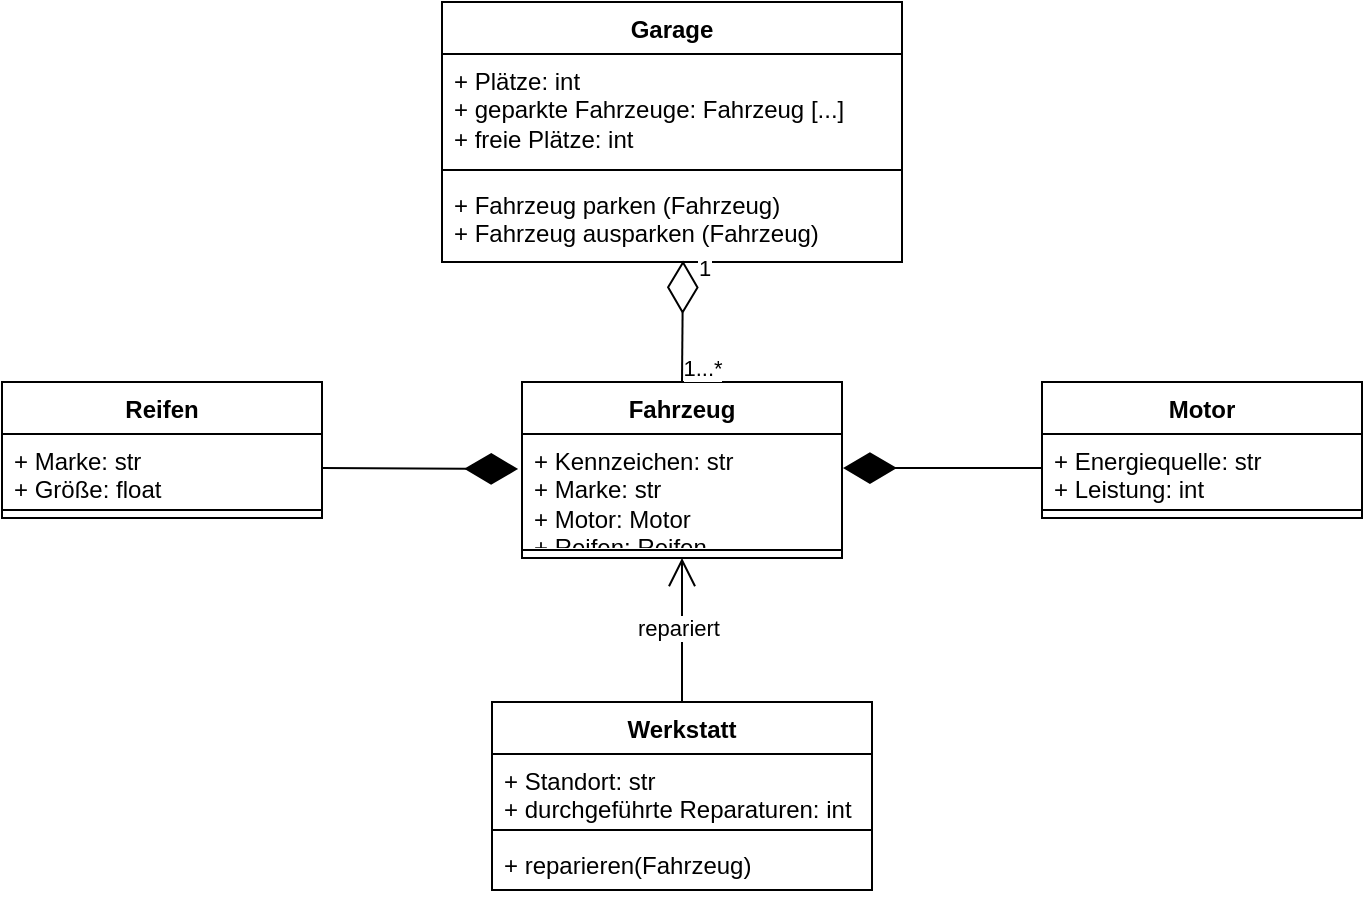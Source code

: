 <mxfile version="26.1.0">
  <diagram id="C5RBs43oDa-KdzZeNtuy" name="Page-1">
    <mxGraphModel dx="628" dy="821" grid="1" gridSize="10" guides="1" tooltips="1" connect="1" arrows="1" fold="1" page="1" pageScale="1" pageWidth="827" pageHeight="1169" math="0" shadow="0">
      <root>
        <mxCell id="WIyWlLk6GJQsqaUBKTNV-0" />
        <mxCell id="WIyWlLk6GJQsqaUBKTNV-1" parent="WIyWlLk6GJQsqaUBKTNV-0" />
        <mxCell id="2b4_Wu0-x51l-LR8Scrl-4" value="Fahrzeug" style="swimlane;fontStyle=1;align=center;verticalAlign=top;childLayout=stackLayout;horizontal=1;startSize=26;horizontalStack=0;resizeParent=1;resizeParentMax=0;resizeLast=0;collapsible=1;marginBottom=0;whiteSpace=wrap;html=1;" vertex="1" parent="WIyWlLk6GJQsqaUBKTNV-1">
          <mxGeometry x="300" y="240" width="160" height="88" as="geometry" />
        </mxCell>
        <mxCell id="2b4_Wu0-x51l-LR8Scrl-5" value="+ Kennzeichen: str&lt;div&gt;+ Marke: str&lt;div&gt;+ Motor: Motor&lt;/div&gt;&lt;div&gt;+ Reifen: Reifen&lt;/div&gt;&lt;/div&gt;" style="text;strokeColor=none;fillColor=none;align=left;verticalAlign=top;spacingLeft=4;spacingRight=4;overflow=hidden;rotatable=0;points=[[0,0.5],[1,0.5]];portConstraint=eastwest;whiteSpace=wrap;html=1;" vertex="1" parent="2b4_Wu0-x51l-LR8Scrl-4">
          <mxGeometry y="26" width="160" height="54" as="geometry" />
        </mxCell>
        <mxCell id="2b4_Wu0-x51l-LR8Scrl-6" value="" style="line;strokeWidth=1;fillColor=none;align=left;verticalAlign=middle;spacingTop=-1;spacingLeft=3;spacingRight=3;rotatable=0;labelPosition=right;points=[];portConstraint=eastwest;strokeColor=inherit;" vertex="1" parent="2b4_Wu0-x51l-LR8Scrl-4">
          <mxGeometry y="80" width="160" height="8" as="geometry" />
        </mxCell>
        <mxCell id="2b4_Wu0-x51l-LR8Scrl-8" value="Garage" style="swimlane;fontStyle=1;align=center;verticalAlign=top;childLayout=stackLayout;horizontal=1;startSize=26;horizontalStack=0;resizeParent=1;resizeParentMax=0;resizeLast=0;collapsible=1;marginBottom=0;whiteSpace=wrap;html=1;" vertex="1" parent="WIyWlLk6GJQsqaUBKTNV-1">
          <mxGeometry x="260" y="50" width="230" height="130" as="geometry" />
        </mxCell>
        <mxCell id="2b4_Wu0-x51l-LR8Scrl-9" value="&lt;div&gt;+ Plä&lt;span style=&quot;background-color: transparent; color: light-dark(rgb(0, 0, 0), rgb(255, 255, 255));&quot;&gt;tze: int&lt;/span&gt;&lt;/div&gt;&lt;div&gt;&lt;span style=&quot;background-color: transparent; color: light-dark(rgb(0, 0, 0), rgb(255, 255, 255));&quot;&gt;+ geparkte Fahrzeuge: Fahrzeug [...]&lt;/span&gt;&lt;/div&gt;&lt;div&gt;&lt;span style=&quot;background-color: transparent; color: light-dark(rgb(0, 0, 0), rgb(255, 255, 255));&quot;&gt;+ freie Plätze: int&lt;/span&gt;&lt;/div&gt;" style="text;strokeColor=none;fillColor=none;align=left;verticalAlign=top;spacingLeft=4;spacingRight=4;overflow=hidden;rotatable=0;points=[[0,0.5],[1,0.5]];portConstraint=eastwest;whiteSpace=wrap;html=1;" vertex="1" parent="2b4_Wu0-x51l-LR8Scrl-8">
          <mxGeometry y="26" width="230" height="54" as="geometry" />
        </mxCell>
        <mxCell id="2b4_Wu0-x51l-LR8Scrl-10" value="" style="line;strokeWidth=1;fillColor=none;align=left;verticalAlign=middle;spacingTop=-1;spacingLeft=3;spacingRight=3;rotatable=0;labelPosition=right;points=[];portConstraint=eastwest;strokeColor=inherit;" vertex="1" parent="2b4_Wu0-x51l-LR8Scrl-8">
          <mxGeometry y="80" width="230" height="8" as="geometry" />
        </mxCell>
        <mxCell id="2b4_Wu0-x51l-LR8Scrl-11" value="+ Fahrzeug parken (Fahrzeug)&lt;div&gt;+ Fahrzeug ausparken (Fahrzeug)&lt;/div&gt;" style="text;strokeColor=none;fillColor=none;align=left;verticalAlign=top;spacingLeft=4;spacingRight=4;overflow=hidden;rotatable=0;points=[[0,0.5],[1,0.5]];portConstraint=eastwest;whiteSpace=wrap;html=1;" vertex="1" parent="2b4_Wu0-x51l-LR8Scrl-8">
          <mxGeometry y="88" width="230" height="42" as="geometry" />
        </mxCell>
        <mxCell id="2b4_Wu0-x51l-LR8Scrl-12" value="Werkstatt" style="swimlane;fontStyle=1;align=center;verticalAlign=top;childLayout=stackLayout;horizontal=1;startSize=26;horizontalStack=0;resizeParent=1;resizeParentMax=0;resizeLast=0;collapsible=1;marginBottom=0;whiteSpace=wrap;html=1;" vertex="1" parent="WIyWlLk6GJQsqaUBKTNV-1">
          <mxGeometry x="285" y="400" width="190" height="94" as="geometry" />
        </mxCell>
        <mxCell id="2b4_Wu0-x51l-LR8Scrl-13" value="+ Standort: str&lt;div&gt;+ durchgeführte Reparaturen: int&lt;/div&gt;" style="text;strokeColor=none;fillColor=none;align=left;verticalAlign=top;spacingLeft=4;spacingRight=4;overflow=hidden;rotatable=0;points=[[0,0.5],[1,0.5]];portConstraint=eastwest;whiteSpace=wrap;html=1;" vertex="1" parent="2b4_Wu0-x51l-LR8Scrl-12">
          <mxGeometry y="26" width="190" height="34" as="geometry" />
        </mxCell>
        <mxCell id="2b4_Wu0-x51l-LR8Scrl-14" value="" style="line;strokeWidth=1;fillColor=none;align=left;verticalAlign=middle;spacingTop=-1;spacingLeft=3;spacingRight=3;rotatable=0;labelPosition=right;points=[];portConstraint=eastwest;strokeColor=inherit;" vertex="1" parent="2b4_Wu0-x51l-LR8Scrl-12">
          <mxGeometry y="60" width="190" height="8" as="geometry" />
        </mxCell>
        <mxCell id="2b4_Wu0-x51l-LR8Scrl-15" value="+ reparieren(Fahrzeug)" style="text;strokeColor=none;fillColor=none;align=left;verticalAlign=top;spacingLeft=4;spacingRight=4;overflow=hidden;rotatable=0;points=[[0,0.5],[1,0.5]];portConstraint=eastwest;whiteSpace=wrap;html=1;" vertex="1" parent="2b4_Wu0-x51l-LR8Scrl-12">
          <mxGeometry y="68" width="190" height="26" as="geometry" />
        </mxCell>
        <mxCell id="2b4_Wu0-x51l-LR8Scrl-16" value="Motor" style="swimlane;fontStyle=1;align=center;verticalAlign=top;childLayout=stackLayout;horizontal=1;startSize=26;horizontalStack=0;resizeParent=1;resizeParentMax=0;resizeLast=0;collapsible=1;marginBottom=0;whiteSpace=wrap;html=1;" vertex="1" parent="WIyWlLk6GJQsqaUBKTNV-1">
          <mxGeometry x="560" y="240" width="160" height="68" as="geometry" />
        </mxCell>
        <mxCell id="2b4_Wu0-x51l-LR8Scrl-17" value="+ Energiequelle: str&lt;div&gt;+ Leistung: int&lt;/div&gt;" style="text;strokeColor=none;fillColor=none;align=left;verticalAlign=top;spacingLeft=4;spacingRight=4;overflow=hidden;rotatable=0;points=[[0,0.5],[1,0.5]];portConstraint=eastwest;whiteSpace=wrap;html=1;" vertex="1" parent="2b4_Wu0-x51l-LR8Scrl-16">
          <mxGeometry y="26" width="160" height="34" as="geometry" />
        </mxCell>
        <mxCell id="2b4_Wu0-x51l-LR8Scrl-18" value="" style="line;strokeWidth=1;fillColor=none;align=left;verticalAlign=middle;spacingTop=-1;spacingLeft=3;spacingRight=3;rotatable=0;labelPosition=right;points=[];portConstraint=eastwest;strokeColor=inherit;" vertex="1" parent="2b4_Wu0-x51l-LR8Scrl-16">
          <mxGeometry y="60" width="160" height="8" as="geometry" />
        </mxCell>
        <mxCell id="2b4_Wu0-x51l-LR8Scrl-20" value="Reifen" style="swimlane;fontStyle=1;align=center;verticalAlign=top;childLayout=stackLayout;horizontal=1;startSize=26;horizontalStack=0;resizeParent=1;resizeParentMax=0;resizeLast=0;collapsible=1;marginBottom=0;whiteSpace=wrap;html=1;" vertex="1" parent="WIyWlLk6GJQsqaUBKTNV-1">
          <mxGeometry x="40" y="240" width="160" height="68" as="geometry" />
        </mxCell>
        <mxCell id="2b4_Wu0-x51l-LR8Scrl-21" value="+ Marke: str&lt;div&gt;+ Größe: float&lt;/div&gt;" style="text;strokeColor=none;fillColor=none;align=left;verticalAlign=top;spacingLeft=4;spacingRight=4;overflow=hidden;rotatable=0;points=[[0,0.5],[1,0.5]];portConstraint=eastwest;whiteSpace=wrap;html=1;" vertex="1" parent="2b4_Wu0-x51l-LR8Scrl-20">
          <mxGeometry y="26" width="160" height="34" as="geometry" />
        </mxCell>
        <mxCell id="2b4_Wu0-x51l-LR8Scrl-22" value="" style="line;strokeWidth=1;fillColor=none;align=left;verticalAlign=middle;spacingTop=-1;spacingLeft=3;spacingRight=3;rotatable=0;labelPosition=right;points=[];portConstraint=eastwest;strokeColor=inherit;" vertex="1" parent="2b4_Wu0-x51l-LR8Scrl-20">
          <mxGeometry y="60" width="160" height="8" as="geometry" />
        </mxCell>
        <mxCell id="2b4_Wu0-x51l-LR8Scrl-29" value="" style="endArrow=diamondThin;endFill=0;endSize=24;html=1;rounded=0;exitX=0.5;exitY=0;exitDx=0;exitDy=0;entryX=0.524;entryY=0.981;entryDx=0;entryDy=0;entryPerimeter=0;" edge="1" parent="WIyWlLk6GJQsqaUBKTNV-1" source="2b4_Wu0-x51l-LR8Scrl-4" target="2b4_Wu0-x51l-LR8Scrl-11">
          <mxGeometry width="160" relative="1" as="geometry">
            <mxPoint x="330" y="340" as="sourcePoint" />
            <mxPoint x="490" y="340" as="targetPoint" />
          </mxGeometry>
        </mxCell>
        <mxCell id="2b4_Wu0-x51l-LR8Scrl-32" value="1" style="edgeLabel;html=1;align=center;verticalAlign=middle;resizable=0;points=[];" vertex="1" connectable="0" parent="2b4_Wu0-x51l-LR8Scrl-29">
          <mxGeometry x="0.595" y="-3" relative="1" as="geometry">
            <mxPoint x="7" y="-9" as="offset" />
          </mxGeometry>
        </mxCell>
        <mxCell id="2b4_Wu0-x51l-LR8Scrl-33" value="1...*" style="edgeLabel;html=1;align=center;verticalAlign=middle;resizable=0;points=[];" vertex="1" connectable="0" parent="2b4_Wu0-x51l-LR8Scrl-29">
          <mxGeometry x="-0.686" y="-1" relative="1" as="geometry">
            <mxPoint x="9" y="2" as="offset" />
          </mxGeometry>
        </mxCell>
        <mxCell id="2b4_Wu0-x51l-LR8Scrl-30" value="" style="endArrow=open;endFill=1;endSize=12;html=1;rounded=0;exitX=0.5;exitY=0;exitDx=0;exitDy=0;entryX=0.5;entryY=1;entryDx=0;entryDy=0;" edge="1" parent="WIyWlLk6GJQsqaUBKTNV-1" source="2b4_Wu0-x51l-LR8Scrl-12" target="2b4_Wu0-x51l-LR8Scrl-4">
          <mxGeometry width="160" relative="1" as="geometry">
            <mxPoint x="330" y="340" as="sourcePoint" />
            <mxPoint x="490" y="340" as="targetPoint" />
          </mxGeometry>
        </mxCell>
        <mxCell id="2b4_Wu0-x51l-LR8Scrl-31" value="repariert" style="edgeLabel;html=1;align=center;verticalAlign=middle;resizable=0;points=[];" vertex="1" connectable="0" parent="2b4_Wu0-x51l-LR8Scrl-30">
          <mxGeometry x="0.028" y="2" relative="1" as="geometry">
            <mxPoint as="offset" />
          </mxGeometry>
        </mxCell>
        <mxCell id="2b4_Wu0-x51l-LR8Scrl-34" value="" style="endArrow=diamondThin;endFill=1;endSize=24;html=1;rounded=0;exitX=1;exitY=0.5;exitDx=0;exitDy=0;entryX=-0.012;entryY=0.324;entryDx=0;entryDy=0;entryPerimeter=0;" edge="1" parent="WIyWlLk6GJQsqaUBKTNV-1" source="2b4_Wu0-x51l-LR8Scrl-21" target="2b4_Wu0-x51l-LR8Scrl-5">
          <mxGeometry width="160" relative="1" as="geometry">
            <mxPoint x="330" y="340" as="sourcePoint" />
            <mxPoint x="490" y="340" as="targetPoint" />
          </mxGeometry>
        </mxCell>
        <mxCell id="2b4_Wu0-x51l-LR8Scrl-35" value="" style="endArrow=diamondThin;endFill=1;endSize=24;html=1;rounded=0;entryX=1.003;entryY=0.315;entryDx=0;entryDy=0;entryPerimeter=0;exitX=0;exitY=0.5;exitDx=0;exitDy=0;" edge="1" parent="WIyWlLk6GJQsqaUBKTNV-1" source="2b4_Wu0-x51l-LR8Scrl-17" target="2b4_Wu0-x51l-LR8Scrl-5">
          <mxGeometry width="160" relative="1" as="geometry">
            <mxPoint x="614.56" y="435.5" as="sourcePoint" />
            <mxPoint x="520" y="430.002" as="targetPoint" />
          </mxGeometry>
        </mxCell>
      </root>
    </mxGraphModel>
  </diagram>
</mxfile>
